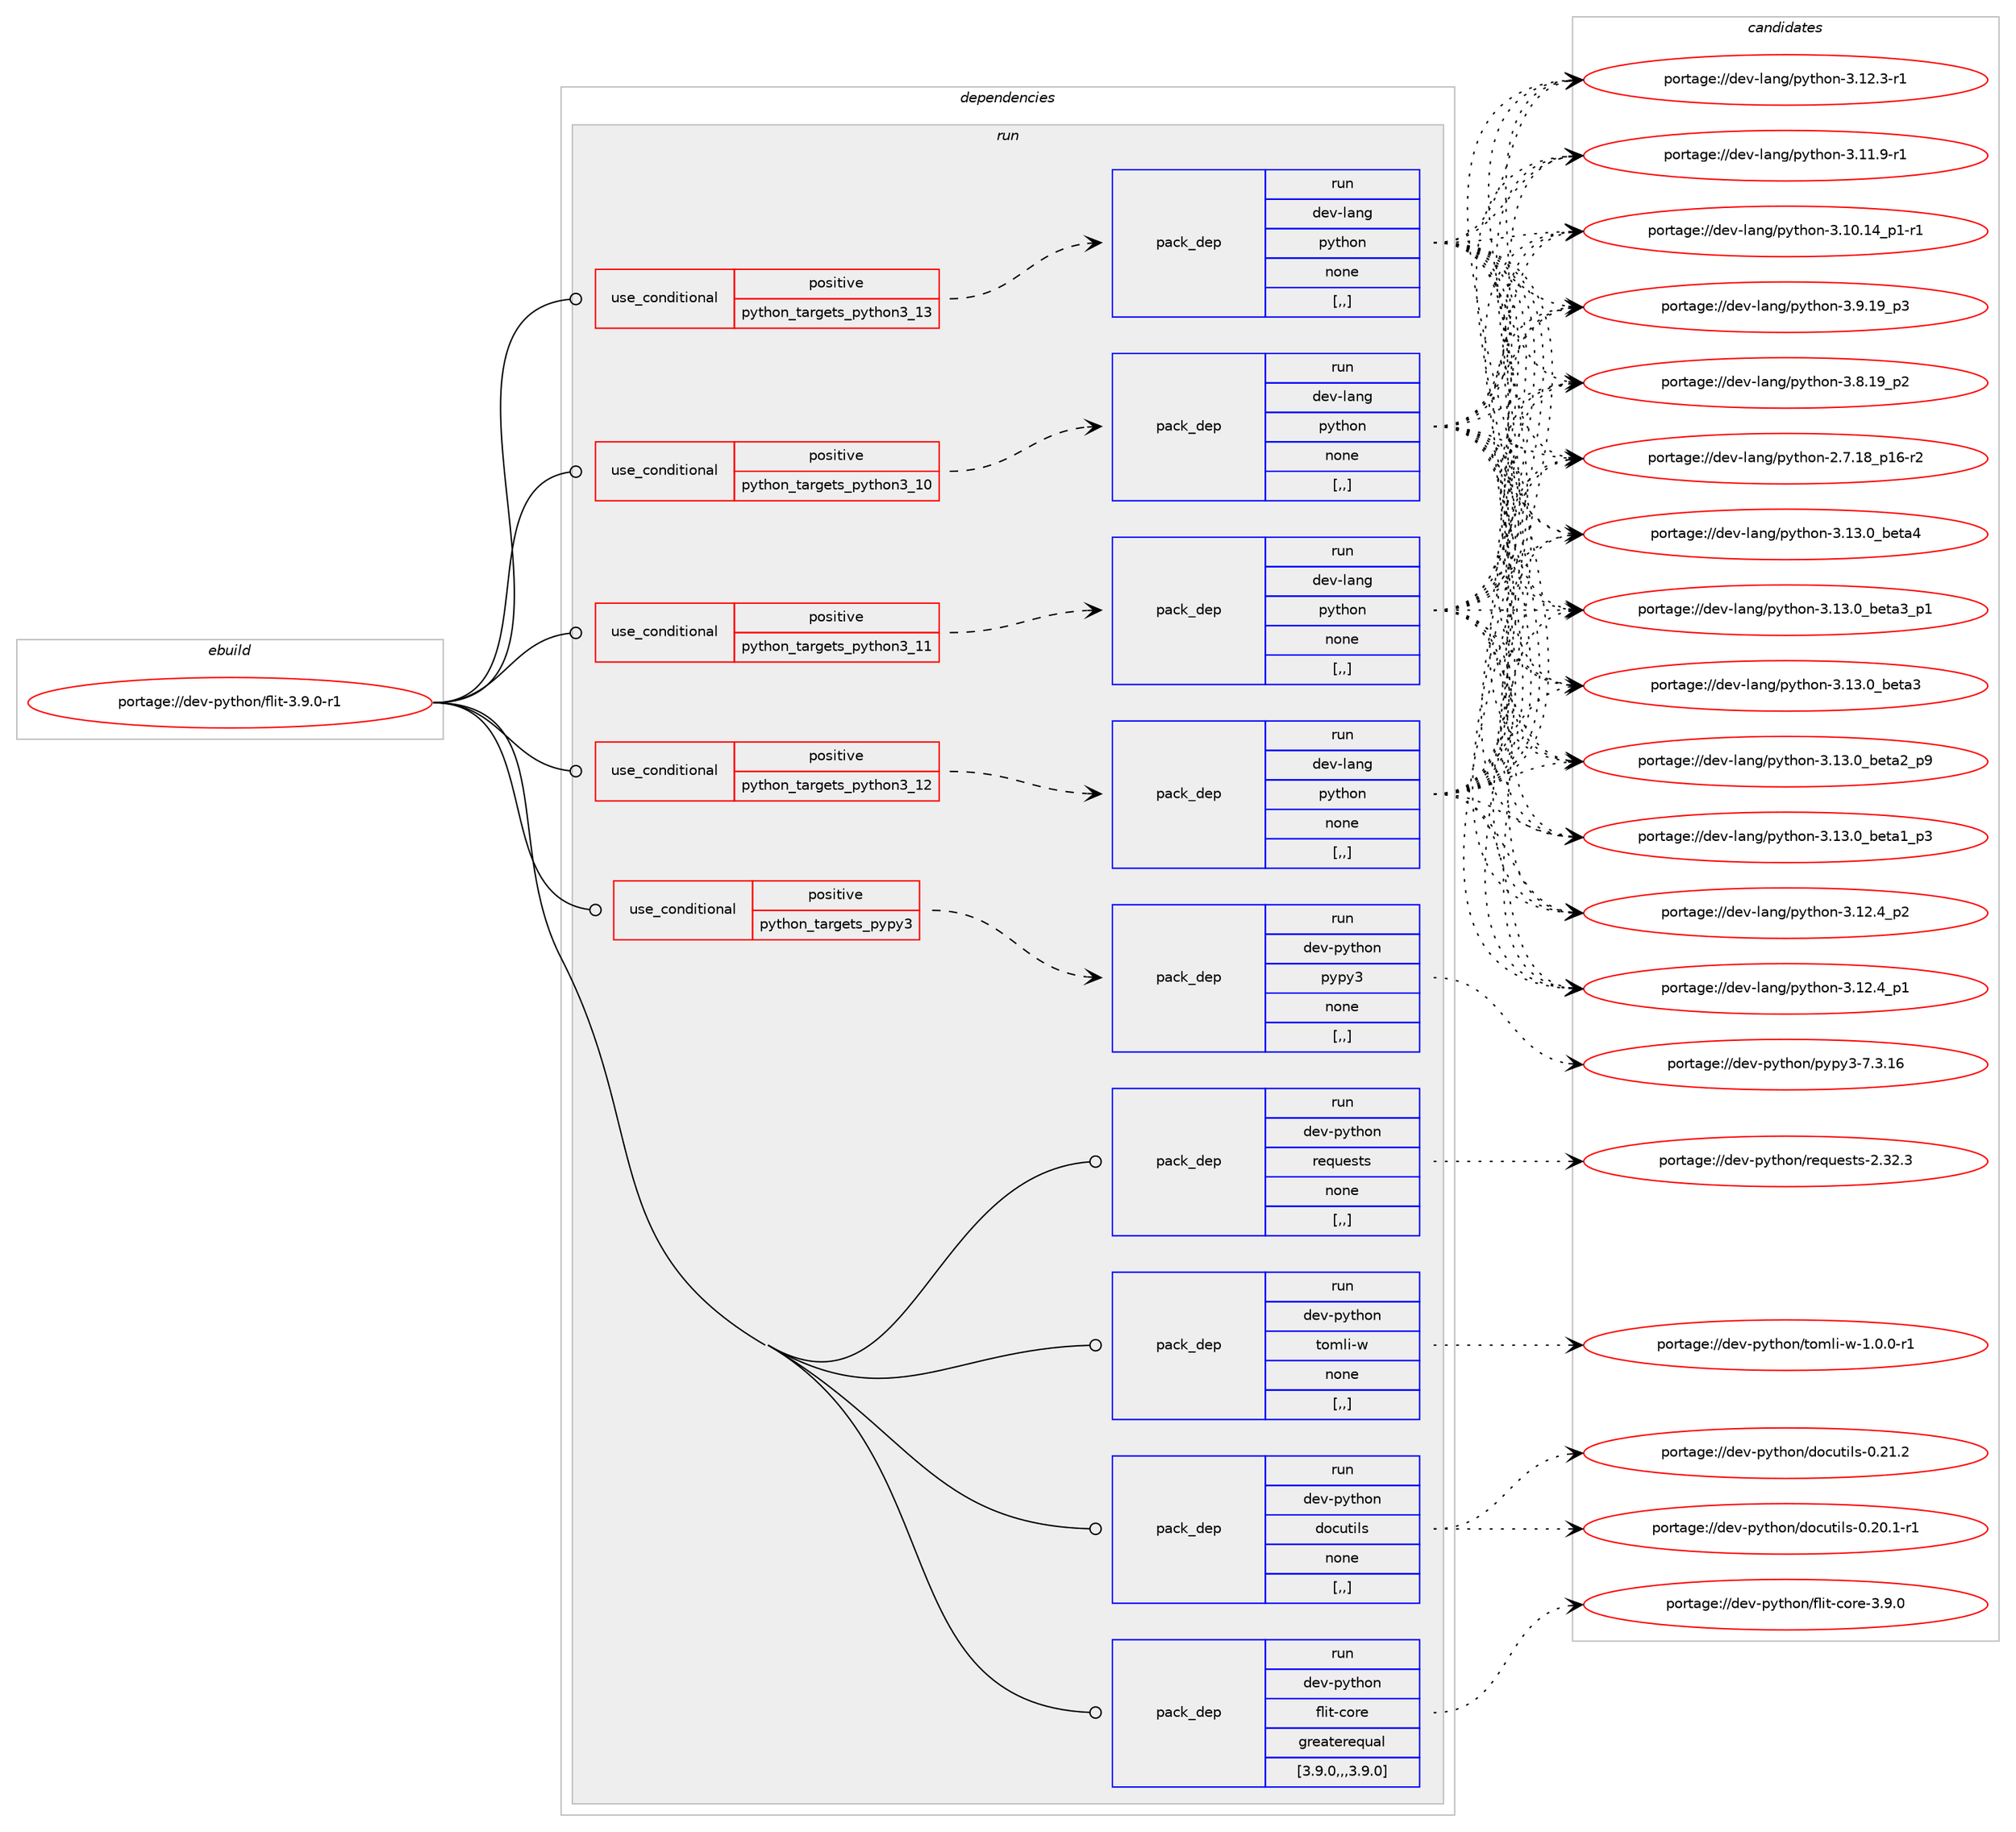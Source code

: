 digraph prolog {

# *************
# Graph options
# *************

newrank=true;
concentrate=true;
compound=true;
graph [rankdir=LR,fontname=Helvetica,fontsize=10,ranksep=1.5];#, ranksep=2.5, nodesep=0.2];
edge  [arrowhead=vee];
node  [fontname=Helvetica,fontsize=10];

# **********
# The ebuild
# **********

subgraph cluster_leftcol {
color=gray;
label=<<i>ebuild</i>>;
id [label="portage://dev-python/flit-3.9.0-r1", color=red, width=4, href="../dev-python/flit-3.9.0-r1.svg"];
}

# ****************
# The dependencies
# ****************

subgraph cluster_midcol {
color=gray;
label=<<i>dependencies</i>>;
subgraph cluster_compile {
fillcolor="#eeeeee";
style=filled;
label=<<i>compile</i>>;
}
subgraph cluster_compileandrun {
fillcolor="#eeeeee";
style=filled;
label=<<i>compile and run</i>>;
}
subgraph cluster_run {
fillcolor="#eeeeee";
style=filled;
label=<<i>run</i>>;
subgraph cond32969 {
dependency146867 [label=<<TABLE BORDER="0" CELLBORDER="1" CELLSPACING="0" CELLPADDING="4"><TR><TD ROWSPAN="3" CELLPADDING="10">use_conditional</TD></TR><TR><TD>positive</TD></TR><TR><TD>python_targets_pypy3</TD></TR></TABLE>>, shape=none, color=red];
subgraph pack112648 {
dependency146868 [label=<<TABLE BORDER="0" CELLBORDER="1" CELLSPACING="0" CELLPADDING="4" WIDTH="220"><TR><TD ROWSPAN="6" CELLPADDING="30">pack_dep</TD></TR><TR><TD WIDTH="110">run</TD></TR><TR><TD>dev-python</TD></TR><TR><TD>pypy3</TD></TR><TR><TD>none</TD></TR><TR><TD>[,,]</TD></TR></TABLE>>, shape=none, color=blue];
}
dependency146867:e -> dependency146868:w [weight=20,style="dashed",arrowhead="vee"];
}
id:e -> dependency146867:w [weight=20,style="solid",arrowhead="odot"];
subgraph cond32970 {
dependency146869 [label=<<TABLE BORDER="0" CELLBORDER="1" CELLSPACING="0" CELLPADDING="4"><TR><TD ROWSPAN="3" CELLPADDING="10">use_conditional</TD></TR><TR><TD>positive</TD></TR><TR><TD>python_targets_python3_10</TD></TR></TABLE>>, shape=none, color=red];
subgraph pack112649 {
dependency146870 [label=<<TABLE BORDER="0" CELLBORDER="1" CELLSPACING="0" CELLPADDING="4" WIDTH="220"><TR><TD ROWSPAN="6" CELLPADDING="30">pack_dep</TD></TR><TR><TD WIDTH="110">run</TD></TR><TR><TD>dev-lang</TD></TR><TR><TD>python</TD></TR><TR><TD>none</TD></TR><TR><TD>[,,]</TD></TR></TABLE>>, shape=none, color=blue];
}
dependency146869:e -> dependency146870:w [weight=20,style="dashed",arrowhead="vee"];
}
id:e -> dependency146869:w [weight=20,style="solid",arrowhead="odot"];
subgraph cond32971 {
dependency146871 [label=<<TABLE BORDER="0" CELLBORDER="1" CELLSPACING="0" CELLPADDING="4"><TR><TD ROWSPAN="3" CELLPADDING="10">use_conditional</TD></TR><TR><TD>positive</TD></TR><TR><TD>python_targets_python3_11</TD></TR></TABLE>>, shape=none, color=red];
subgraph pack112650 {
dependency146872 [label=<<TABLE BORDER="0" CELLBORDER="1" CELLSPACING="0" CELLPADDING="4" WIDTH="220"><TR><TD ROWSPAN="6" CELLPADDING="30">pack_dep</TD></TR><TR><TD WIDTH="110">run</TD></TR><TR><TD>dev-lang</TD></TR><TR><TD>python</TD></TR><TR><TD>none</TD></TR><TR><TD>[,,]</TD></TR></TABLE>>, shape=none, color=blue];
}
dependency146871:e -> dependency146872:w [weight=20,style="dashed",arrowhead="vee"];
}
id:e -> dependency146871:w [weight=20,style="solid",arrowhead="odot"];
subgraph cond32972 {
dependency146873 [label=<<TABLE BORDER="0" CELLBORDER="1" CELLSPACING="0" CELLPADDING="4"><TR><TD ROWSPAN="3" CELLPADDING="10">use_conditional</TD></TR><TR><TD>positive</TD></TR><TR><TD>python_targets_python3_12</TD></TR></TABLE>>, shape=none, color=red];
subgraph pack112651 {
dependency146874 [label=<<TABLE BORDER="0" CELLBORDER="1" CELLSPACING="0" CELLPADDING="4" WIDTH="220"><TR><TD ROWSPAN="6" CELLPADDING="30">pack_dep</TD></TR><TR><TD WIDTH="110">run</TD></TR><TR><TD>dev-lang</TD></TR><TR><TD>python</TD></TR><TR><TD>none</TD></TR><TR><TD>[,,]</TD></TR></TABLE>>, shape=none, color=blue];
}
dependency146873:e -> dependency146874:w [weight=20,style="dashed",arrowhead="vee"];
}
id:e -> dependency146873:w [weight=20,style="solid",arrowhead="odot"];
subgraph cond32973 {
dependency146875 [label=<<TABLE BORDER="0" CELLBORDER="1" CELLSPACING="0" CELLPADDING="4"><TR><TD ROWSPAN="3" CELLPADDING="10">use_conditional</TD></TR><TR><TD>positive</TD></TR><TR><TD>python_targets_python3_13</TD></TR></TABLE>>, shape=none, color=red];
subgraph pack112652 {
dependency146876 [label=<<TABLE BORDER="0" CELLBORDER="1" CELLSPACING="0" CELLPADDING="4" WIDTH="220"><TR><TD ROWSPAN="6" CELLPADDING="30">pack_dep</TD></TR><TR><TD WIDTH="110">run</TD></TR><TR><TD>dev-lang</TD></TR><TR><TD>python</TD></TR><TR><TD>none</TD></TR><TR><TD>[,,]</TD></TR></TABLE>>, shape=none, color=blue];
}
dependency146875:e -> dependency146876:w [weight=20,style="dashed",arrowhead="vee"];
}
id:e -> dependency146875:w [weight=20,style="solid",arrowhead="odot"];
subgraph pack112653 {
dependency146877 [label=<<TABLE BORDER="0" CELLBORDER="1" CELLSPACING="0" CELLPADDING="4" WIDTH="220"><TR><TD ROWSPAN="6" CELLPADDING="30">pack_dep</TD></TR><TR><TD WIDTH="110">run</TD></TR><TR><TD>dev-python</TD></TR><TR><TD>docutils</TD></TR><TR><TD>none</TD></TR><TR><TD>[,,]</TD></TR></TABLE>>, shape=none, color=blue];
}
id:e -> dependency146877:w [weight=20,style="solid",arrowhead="odot"];
subgraph pack112654 {
dependency146878 [label=<<TABLE BORDER="0" CELLBORDER="1" CELLSPACING="0" CELLPADDING="4" WIDTH="220"><TR><TD ROWSPAN="6" CELLPADDING="30">pack_dep</TD></TR><TR><TD WIDTH="110">run</TD></TR><TR><TD>dev-python</TD></TR><TR><TD>flit-core</TD></TR><TR><TD>greaterequal</TD></TR><TR><TD>[3.9.0,,,3.9.0]</TD></TR></TABLE>>, shape=none, color=blue];
}
id:e -> dependency146878:w [weight=20,style="solid",arrowhead="odot"];
subgraph pack112655 {
dependency146879 [label=<<TABLE BORDER="0" CELLBORDER="1" CELLSPACING="0" CELLPADDING="4" WIDTH="220"><TR><TD ROWSPAN="6" CELLPADDING="30">pack_dep</TD></TR><TR><TD WIDTH="110">run</TD></TR><TR><TD>dev-python</TD></TR><TR><TD>requests</TD></TR><TR><TD>none</TD></TR><TR><TD>[,,]</TD></TR></TABLE>>, shape=none, color=blue];
}
id:e -> dependency146879:w [weight=20,style="solid",arrowhead="odot"];
subgraph pack112656 {
dependency146880 [label=<<TABLE BORDER="0" CELLBORDER="1" CELLSPACING="0" CELLPADDING="4" WIDTH="220"><TR><TD ROWSPAN="6" CELLPADDING="30">pack_dep</TD></TR><TR><TD WIDTH="110">run</TD></TR><TR><TD>dev-python</TD></TR><TR><TD>tomli-w</TD></TR><TR><TD>none</TD></TR><TR><TD>[,,]</TD></TR></TABLE>>, shape=none, color=blue];
}
id:e -> dependency146880:w [weight=20,style="solid",arrowhead="odot"];
}
}

# **************
# The candidates
# **************

subgraph cluster_choices {
rank=same;
color=gray;
label=<<i>candidates</i>>;

subgraph choice112648 {
color=black;
nodesep=1;
choice10010111845112121116104111110471121211121215145554651464954 [label="portage://dev-python/pypy3-7.3.16", color=red, width=4,href="../dev-python/pypy3-7.3.16.svg"];
dependency146868:e -> choice10010111845112121116104111110471121211121215145554651464954:w [style=dotted,weight="100"];
}
subgraph choice112649 {
color=black;
nodesep=1;
choice1001011184510897110103471121211161041111104551464951464895981011169752 [label="portage://dev-lang/python-3.13.0_beta4", color=red, width=4,href="../dev-lang/python-3.13.0_beta4.svg"];
choice10010111845108971101034711212111610411111045514649514648959810111697519511249 [label="portage://dev-lang/python-3.13.0_beta3_p1", color=red, width=4,href="../dev-lang/python-3.13.0_beta3_p1.svg"];
choice1001011184510897110103471121211161041111104551464951464895981011169751 [label="portage://dev-lang/python-3.13.0_beta3", color=red, width=4,href="../dev-lang/python-3.13.0_beta3.svg"];
choice10010111845108971101034711212111610411111045514649514648959810111697509511257 [label="portage://dev-lang/python-3.13.0_beta2_p9", color=red, width=4,href="../dev-lang/python-3.13.0_beta2_p9.svg"];
choice10010111845108971101034711212111610411111045514649514648959810111697499511251 [label="portage://dev-lang/python-3.13.0_beta1_p3", color=red, width=4,href="../dev-lang/python-3.13.0_beta1_p3.svg"];
choice100101118451089711010347112121116104111110455146495046529511250 [label="portage://dev-lang/python-3.12.4_p2", color=red, width=4,href="../dev-lang/python-3.12.4_p2.svg"];
choice100101118451089711010347112121116104111110455146495046529511249 [label="portage://dev-lang/python-3.12.4_p1", color=red, width=4,href="../dev-lang/python-3.12.4_p1.svg"];
choice100101118451089711010347112121116104111110455146495046514511449 [label="portage://dev-lang/python-3.12.3-r1", color=red, width=4,href="../dev-lang/python-3.12.3-r1.svg"];
choice100101118451089711010347112121116104111110455146494946574511449 [label="portage://dev-lang/python-3.11.9-r1", color=red, width=4,href="../dev-lang/python-3.11.9-r1.svg"];
choice100101118451089711010347112121116104111110455146494846495295112494511449 [label="portage://dev-lang/python-3.10.14_p1-r1", color=red, width=4,href="../dev-lang/python-3.10.14_p1-r1.svg"];
choice100101118451089711010347112121116104111110455146574649579511251 [label="portage://dev-lang/python-3.9.19_p3", color=red, width=4,href="../dev-lang/python-3.9.19_p3.svg"];
choice100101118451089711010347112121116104111110455146564649579511250 [label="portage://dev-lang/python-3.8.19_p2", color=red, width=4,href="../dev-lang/python-3.8.19_p2.svg"];
choice100101118451089711010347112121116104111110455046554649569511249544511450 [label="portage://dev-lang/python-2.7.18_p16-r2", color=red, width=4,href="../dev-lang/python-2.7.18_p16-r2.svg"];
dependency146870:e -> choice1001011184510897110103471121211161041111104551464951464895981011169752:w [style=dotted,weight="100"];
dependency146870:e -> choice10010111845108971101034711212111610411111045514649514648959810111697519511249:w [style=dotted,weight="100"];
dependency146870:e -> choice1001011184510897110103471121211161041111104551464951464895981011169751:w [style=dotted,weight="100"];
dependency146870:e -> choice10010111845108971101034711212111610411111045514649514648959810111697509511257:w [style=dotted,weight="100"];
dependency146870:e -> choice10010111845108971101034711212111610411111045514649514648959810111697499511251:w [style=dotted,weight="100"];
dependency146870:e -> choice100101118451089711010347112121116104111110455146495046529511250:w [style=dotted,weight="100"];
dependency146870:e -> choice100101118451089711010347112121116104111110455146495046529511249:w [style=dotted,weight="100"];
dependency146870:e -> choice100101118451089711010347112121116104111110455146495046514511449:w [style=dotted,weight="100"];
dependency146870:e -> choice100101118451089711010347112121116104111110455146494946574511449:w [style=dotted,weight="100"];
dependency146870:e -> choice100101118451089711010347112121116104111110455146494846495295112494511449:w [style=dotted,weight="100"];
dependency146870:e -> choice100101118451089711010347112121116104111110455146574649579511251:w [style=dotted,weight="100"];
dependency146870:e -> choice100101118451089711010347112121116104111110455146564649579511250:w [style=dotted,weight="100"];
dependency146870:e -> choice100101118451089711010347112121116104111110455046554649569511249544511450:w [style=dotted,weight="100"];
}
subgraph choice112650 {
color=black;
nodesep=1;
choice1001011184510897110103471121211161041111104551464951464895981011169752 [label="portage://dev-lang/python-3.13.0_beta4", color=red, width=4,href="../dev-lang/python-3.13.0_beta4.svg"];
choice10010111845108971101034711212111610411111045514649514648959810111697519511249 [label="portage://dev-lang/python-3.13.0_beta3_p1", color=red, width=4,href="../dev-lang/python-3.13.0_beta3_p1.svg"];
choice1001011184510897110103471121211161041111104551464951464895981011169751 [label="portage://dev-lang/python-3.13.0_beta3", color=red, width=4,href="../dev-lang/python-3.13.0_beta3.svg"];
choice10010111845108971101034711212111610411111045514649514648959810111697509511257 [label="portage://dev-lang/python-3.13.0_beta2_p9", color=red, width=4,href="../dev-lang/python-3.13.0_beta2_p9.svg"];
choice10010111845108971101034711212111610411111045514649514648959810111697499511251 [label="portage://dev-lang/python-3.13.0_beta1_p3", color=red, width=4,href="../dev-lang/python-3.13.0_beta1_p3.svg"];
choice100101118451089711010347112121116104111110455146495046529511250 [label="portage://dev-lang/python-3.12.4_p2", color=red, width=4,href="../dev-lang/python-3.12.4_p2.svg"];
choice100101118451089711010347112121116104111110455146495046529511249 [label="portage://dev-lang/python-3.12.4_p1", color=red, width=4,href="../dev-lang/python-3.12.4_p1.svg"];
choice100101118451089711010347112121116104111110455146495046514511449 [label="portage://dev-lang/python-3.12.3-r1", color=red, width=4,href="../dev-lang/python-3.12.3-r1.svg"];
choice100101118451089711010347112121116104111110455146494946574511449 [label="portage://dev-lang/python-3.11.9-r1", color=red, width=4,href="../dev-lang/python-3.11.9-r1.svg"];
choice100101118451089711010347112121116104111110455146494846495295112494511449 [label="portage://dev-lang/python-3.10.14_p1-r1", color=red, width=4,href="../dev-lang/python-3.10.14_p1-r1.svg"];
choice100101118451089711010347112121116104111110455146574649579511251 [label="portage://dev-lang/python-3.9.19_p3", color=red, width=4,href="../dev-lang/python-3.9.19_p3.svg"];
choice100101118451089711010347112121116104111110455146564649579511250 [label="portage://dev-lang/python-3.8.19_p2", color=red, width=4,href="../dev-lang/python-3.8.19_p2.svg"];
choice100101118451089711010347112121116104111110455046554649569511249544511450 [label="portage://dev-lang/python-2.7.18_p16-r2", color=red, width=4,href="../dev-lang/python-2.7.18_p16-r2.svg"];
dependency146872:e -> choice1001011184510897110103471121211161041111104551464951464895981011169752:w [style=dotted,weight="100"];
dependency146872:e -> choice10010111845108971101034711212111610411111045514649514648959810111697519511249:w [style=dotted,weight="100"];
dependency146872:e -> choice1001011184510897110103471121211161041111104551464951464895981011169751:w [style=dotted,weight="100"];
dependency146872:e -> choice10010111845108971101034711212111610411111045514649514648959810111697509511257:w [style=dotted,weight="100"];
dependency146872:e -> choice10010111845108971101034711212111610411111045514649514648959810111697499511251:w [style=dotted,weight="100"];
dependency146872:e -> choice100101118451089711010347112121116104111110455146495046529511250:w [style=dotted,weight="100"];
dependency146872:e -> choice100101118451089711010347112121116104111110455146495046529511249:w [style=dotted,weight="100"];
dependency146872:e -> choice100101118451089711010347112121116104111110455146495046514511449:w [style=dotted,weight="100"];
dependency146872:e -> choice100101118451089711010347112121116104111110455146494946574511449:w [style=dotted,weight="100"];
dependency146872:e -> choice100101118451089711010347112121116104111110455146494846495295112494511449:w [style=dotted,weight="100"];
dependency146872:e -> choice100101118451089711010347112121116104111110455146574649579511251:w [style=dotted,weight="100"];
dependency146872:e -> choice100101118451089711010347112121116104111110455146564649579511250:w [style=dotted,weight="100"];
dependency146872:e -> choice100101118451089711010347112121116104111110455046554649569511249544511450:w [style=dotted,weight="100"];
}
subgraph choice112651 {
color=black;
nodesep=1;
choice1001011184510897110103471121211161041111104551464951464895981011169752 [label="portage://dev-lang/python-3.13.0_beta4", color=red, width=4,href="../dev-lang/python-3.13.0_beta4.svg"];
choice10010111845108971101034711212111610411111045514649514648959810111697519511249 [label="portage://dev-lang/python-3.13.0_beta3_p1", color=red, width=4,href="../dev-lang/python-3.13.0_beta3_p1.svg"];
choice1001011184510897110103471121211161041111104551464951464895981011169751 [label="portage://dev-lang/python-3.13.0_beta3", color=red, width=4,href="../dev-lang/python-3.13.0_beta3.svg"];
choice10010111845108971101034711212111610411111045514649514648959810111697509511257 [label="portage://dev-lang/python-3.13.0_beta2_p9", color=red, width=4,href="../dev-lang/python-3.13.0_beta2_p9.svg"];
choice10010111845108971101034711212111610411111045514649514648959810111697499511251 [label="portage://dev-lang/python-3.13.0_beta1_p3", color=red, width=4,href="../dev-lang/python-3.13.0_beta1_p3.svg"];
choice100101118451089711010347112121116104111110455146495046529511250 [label="portage://dev-lang/python-3.12.4_p2", color=red, width=4,href="../dev-lang/python-3.12.4_p2.svg"];
choice100101118451089711010347112121116104111110455146495046529511249 [label="portage://dev-lang/python-3.12.4_p1", color=red, width=4,href="../dev-lang/python-3.12.4_p1.svg"];
choice100101118451089711010347112121116104111110455146495046514511449 [label="portage://dev-lang/python-3.12.3-r1", color=red, width=4,href="../dev-lang/python-3.12.3-r1.svg"];
choice100101118451089711010347112121116104111110455146494946574511449 [label="portage://dev-lang/python-3.11.9-r1", color=red, width=4,href="../dev-lang/python-3.11.9-r1.svg"];
choice100101118451089711010347112121116104111110455146494846495295112494511449 [label="portage://dev-lang/python-3.10.14_p1-r1", color=red, width=4,href="../dev-lang/python-3.10.14_p1-r1.svg"];
choice100101118451089711010347112121116104111110455146574649579511251 [label="portage://dev-lang/python-3.9.19_p3", color=red, width=4,href="../dev-lang/python-3.9.19_p3.svg"];
choice100101118451089711010347112121116104111110455146564649579511250 [label="portage://dev-lang/python-3.8.19_p2", color=red, width=4,href="../dev-lang/python-3.8.19_p2.svg"];
choice100101118451089711010347112121116104111110455046554649569511249544511450 [label="portage://dev-lang/python-2.7.18_p16-r2", color=red, width=4,href="../dev-lang/python-2.7.18_p16-r2.svg"];
dependency146874:e -> choice1001011184510897110103471121211161041111104551464951464895981011169752:w [style=dotted,weight="100"];
dependency146874:e -> choice10010111845108971101034711212111610411111045514649514648959810111697519511249:w [style=dotted,weight="100"];
dependency146874:e -> choice1001011184510897110103471121211161041111104551464951464895981011169751:w [style=dotted,weight="100"];
dependency146874:e -> choice10010111845108971101034711212111610411111045514649514648959810111697509511257:w [style=dotted,weight="100"];
dependency146874:e -> choice10010111845108971101034711212111610411111045514649514648959810111697499511251:w [style=dotted,weight="100"];
dependency146874:e -> choice100101118451089711010347112121116104111110455146495046529511250:w [style=dotted,weight="100"];
dependency146874:e -> choice100101118451089711010347112121116104111110455146495046529511249:w [style=dotted,weight="100"];
dependency146874:e -> choice100101118451089711010347112121116104111110455146495046514511449:w [style=dotted,weight="100"];
dependency146874:e -> choice100101118451089711010347112121116104111110455146494946574511449:w [style=dotted,weight="100"];
dependency146874:e -> choice100101118451089711010347112121116104111110455146494846495295112494511449:w [style=dotted,weight="100"];
dependency146874:e -> choice100101118451089711010347112121116104111110455146574649579511251:w [style=dotted,weight="100"];
dependency146874:e -> choice100101118451089711010347112121116104111110455146564649579511250:w [style=dotted,weight="100"];
dependency146874:e -> choice100101118451089711010347112121116104111110455046554649569511249544511450:w [style=dotted,weight="100"];
}
subgraph choice112652 {
color=black;
nodesep=1;
choice1001011184510897110103471121211161041111104551464951464895981011169752 [label="portage://dev-lang/python-3.13.0_beta4", color=red, width=4,href="../dev-lang/python-3.13.0_beta4.svg"];
choice10010111845108971101034711212111610411111045514649514648959810111697519511249 [label="portage://dev-lang/python-3.13.0_beta3_p1", color=red, width=4,href="../dev-lang/python-3.13.0_beta3_p1.svg"];
choice1001011184510897110103471121211161041111104551464951464895981011169751 [label="portage://dev-lang/python-3.13.0_beta3", color=red, width=4,href="../dev-lang/python-3.13.0_beta3.svg"];
choice10010111845108971101034711212111610411111045514649514648959810111697509511257 [label="portage://dev-lang/python-3.13.0_beta2_p9", color=red, width=4,href="../dev-lang/python-3.13.0_beta2_p9.svg"];
choice10010111845108971101034711212111610411111045514649514648959810111697499511251 [label="portage://dev-lang/python-3.13.0_beta1_p3", color=red, width=4,href="../dev-lang/python-3.13.0_beta1_p3.svg"];
choice100101118451089711010347112121116104111110455146495046529511250 [label="portage://dev-lang/python-3.12.4_p2", color=red, width=4,href="../dev-lang/python-3.12.4_p2.svg"];
choice100101118451089711010347112121116104111110455146495046529511249 [label="portage://dev-lang/python-3.12.4_p1", color=red, width=4,href="../dev-lang/python-3.12.4_p1.svg"];
choice100101118451089711010347112121116104111110455146495046514511449 [label="portage://dev-lang/python-3.12.3-r1", color=red, width=4,href="../dev-lang/python-3.12.3-r1.svg"];
choice100101118451089711010347112121116104111110455146494946574511449 [label="portage://dev-lang/python-3.11.9-r1", color=red, width=4,href="../dev-lang/python-3.11.9-r1.svg"];
choice100101118451089711010347112121116104111110455146494846495295112494511449 [label="portage://dev-lang/python-3.10.14_p1-r1", color=red, width=4,href="../dev-lang/python-3.10.14_p1-r1.svg"];
choice100101118451089711010347112121116104111110455146574649579511251 [label="portage://dev-lang/python-3.9.19_p3", color=red, width=4,href="../dev-lang/python-3.9.19_p3.svg"];
choice100101118451089711010347112121116104111110455146564649579511250 [label="portage://dev-lang/python-3.8.19_p2", color=red, width=4,href="../dev-lang/python-3.8.19_p2.svg"];
choice100101118451089711010347112121116104111110455046554649569511249544511450 [label="portage://dev-lang/python-2.7.18_p16-r2", color=red, width=4,href="../dev-lang/python-2.7.18_p16-r2.svg"];
dependency146876:e -> choice1001011184510897110103471121211161041111104551464951464895981011169752:w [style=dotted,weight="100"];
dependency146876:e -> choice10010111845108971101034711212111610411111045514649514648959810111697519511249:w [style=dotted,weight="100"];
dependency146876:e -> choice1001011184510897110103471121211161041111104551464951464895981011169751:w [style=dotted,weight="100"];
dependency146876:e -> choice10010111845108971101034711212111610411111045514649514648959810111697509511257:w [style=dotted,weight="100"];
dependency146876:e -> choice10010111845108971101034711212111610411111045514649514648959810111697499511251:w [style=dotted,weight="100"];
dependency146876:e -> choice100101118451089711010347112121116104111110455146495046529511250:w [style=dotted,weight="100"];
dependency146876:e -> choice100101118451089711010347112121116104111110455146495046529511249:w [style=dotted,weight="100"];
dependency146876:e -> choice100101118451089711010347112121116104111110455146495046514511449:w [style=dotted,weight="100"];
dependency146876:e -> choice100101118451089711010347112121116104111110455146494946574511449:w [style=dotted,weight="100"];
dependency146876:e -> choice100101118451089711010347112121116104111110455146494846495295112494511449:w [style=dotted,weight="100"];
dependency146876:e -> choice100101118451089711010347112121116104111110455146574649579511251:w [style=dotted,weight="100"];
dependency146876:e -> choice100101118451089711010347112121116104111110455146564649579511250:w [style=dotted,weight="100"];
dependency146876:e -> choice100101118451089711010347112121116104111110455046554649569511249544511450:w [style=dotted,weight="100"];
}
subgraph choice112653 {
color=black;
nodesep=1;
choice10010111845112121116104111110471001119911711610510811545484650494650 [label="portage://dev-python/docutils-0.21.2", color=red, width=4,href="../dev-python/docutils-0.21.2.svg"];
choice100101118451121211161041111104710011199117116105108115454846504846494511449 [label="portage://dev-python/docutils-0.20.1-r1", color=red, width=4,href="../dev-python/docutils-0.20.1-r1.svg"];
dependency146877:e -> choice10010111845112121116104111110471001119911711610510811545484650494650:w [style=dotted,weight="100"];
dependency146877:e -> choice100101118451121211161041111104710011199117116105108115454846504846494511449:w [style=dotted,weight="100"];
}
subgraph choice112654 {
color=black;
nodesep=1;
choice10010111845112121116104111110471021081051164599111114101455146574648 [label="portage://dev-python/flit-core-3.9.0", color=red, width=4,href="../dev-python/flit-core-3.9.0.svg"];
dependency146878:e -> choice10010111845112121116104111110471021081051164599111114101455146574648:w [style=dotted,weight="100"];
}
subgraph choice112655 {
color=black;
nodesep=1;
choice100101118451121211161041111104711410111311710111511611545504651504651 [label="portage://dev-python/requests-2.32.3", color=red, width=4,href="../dev-python/requests-2.32.3.svg"];
dependency146879:e -> choice100101118451121211161041111104711410111311710111511611545504651504651:w [style=dotted,weight="100"];
}
subgraph choice112656 {
color=black;
nodesep=1;
choice1001011184511212111610411111047116111109108105451194549464846484511449 [label="portage://dev-python/tomli-w-1.0.0-r1", color=red, width=4,href="../dev-python/tomli-w-1.0.0-r1.svg"];
dependency146880:e -> choice1001011184511212111610411111047116111109108105451194549464846484511449:w [style=dotted,weight="100"];
}
}

}

